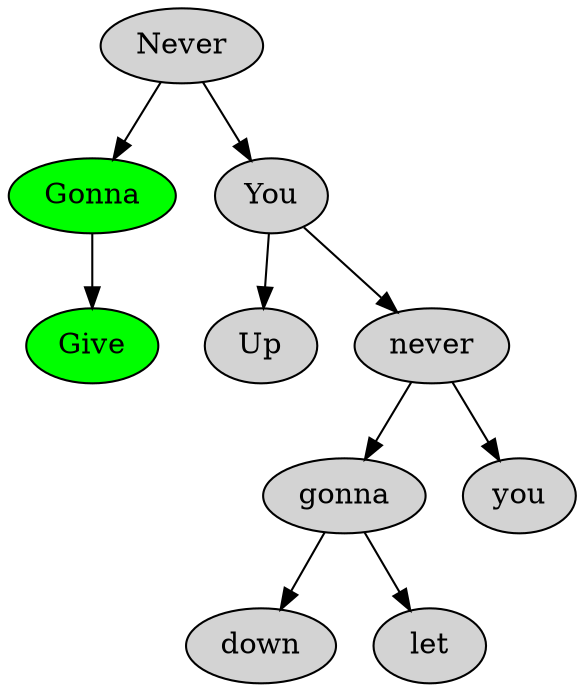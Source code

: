 digraph tree {
node [style="filled"];
Never -> Gonna;
Never -> You;
Gonna [fillcolor="green"];
Gonna -> Give;
Give [fillcolor="green"];
Give;
You -> Up;
You -> never;
Up;
never -> gonna;
never -> you;
gonna -> down;
gonna -> let;
down;
let;
you;
}
